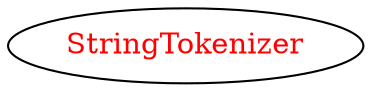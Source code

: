 digraph dependencyGraph {
 concentrate=true;
 ranksep="2.0";
 rankdir="LR"; 
 splines="ortho";
"StringTokenizer" [fontcolor="red"];
}